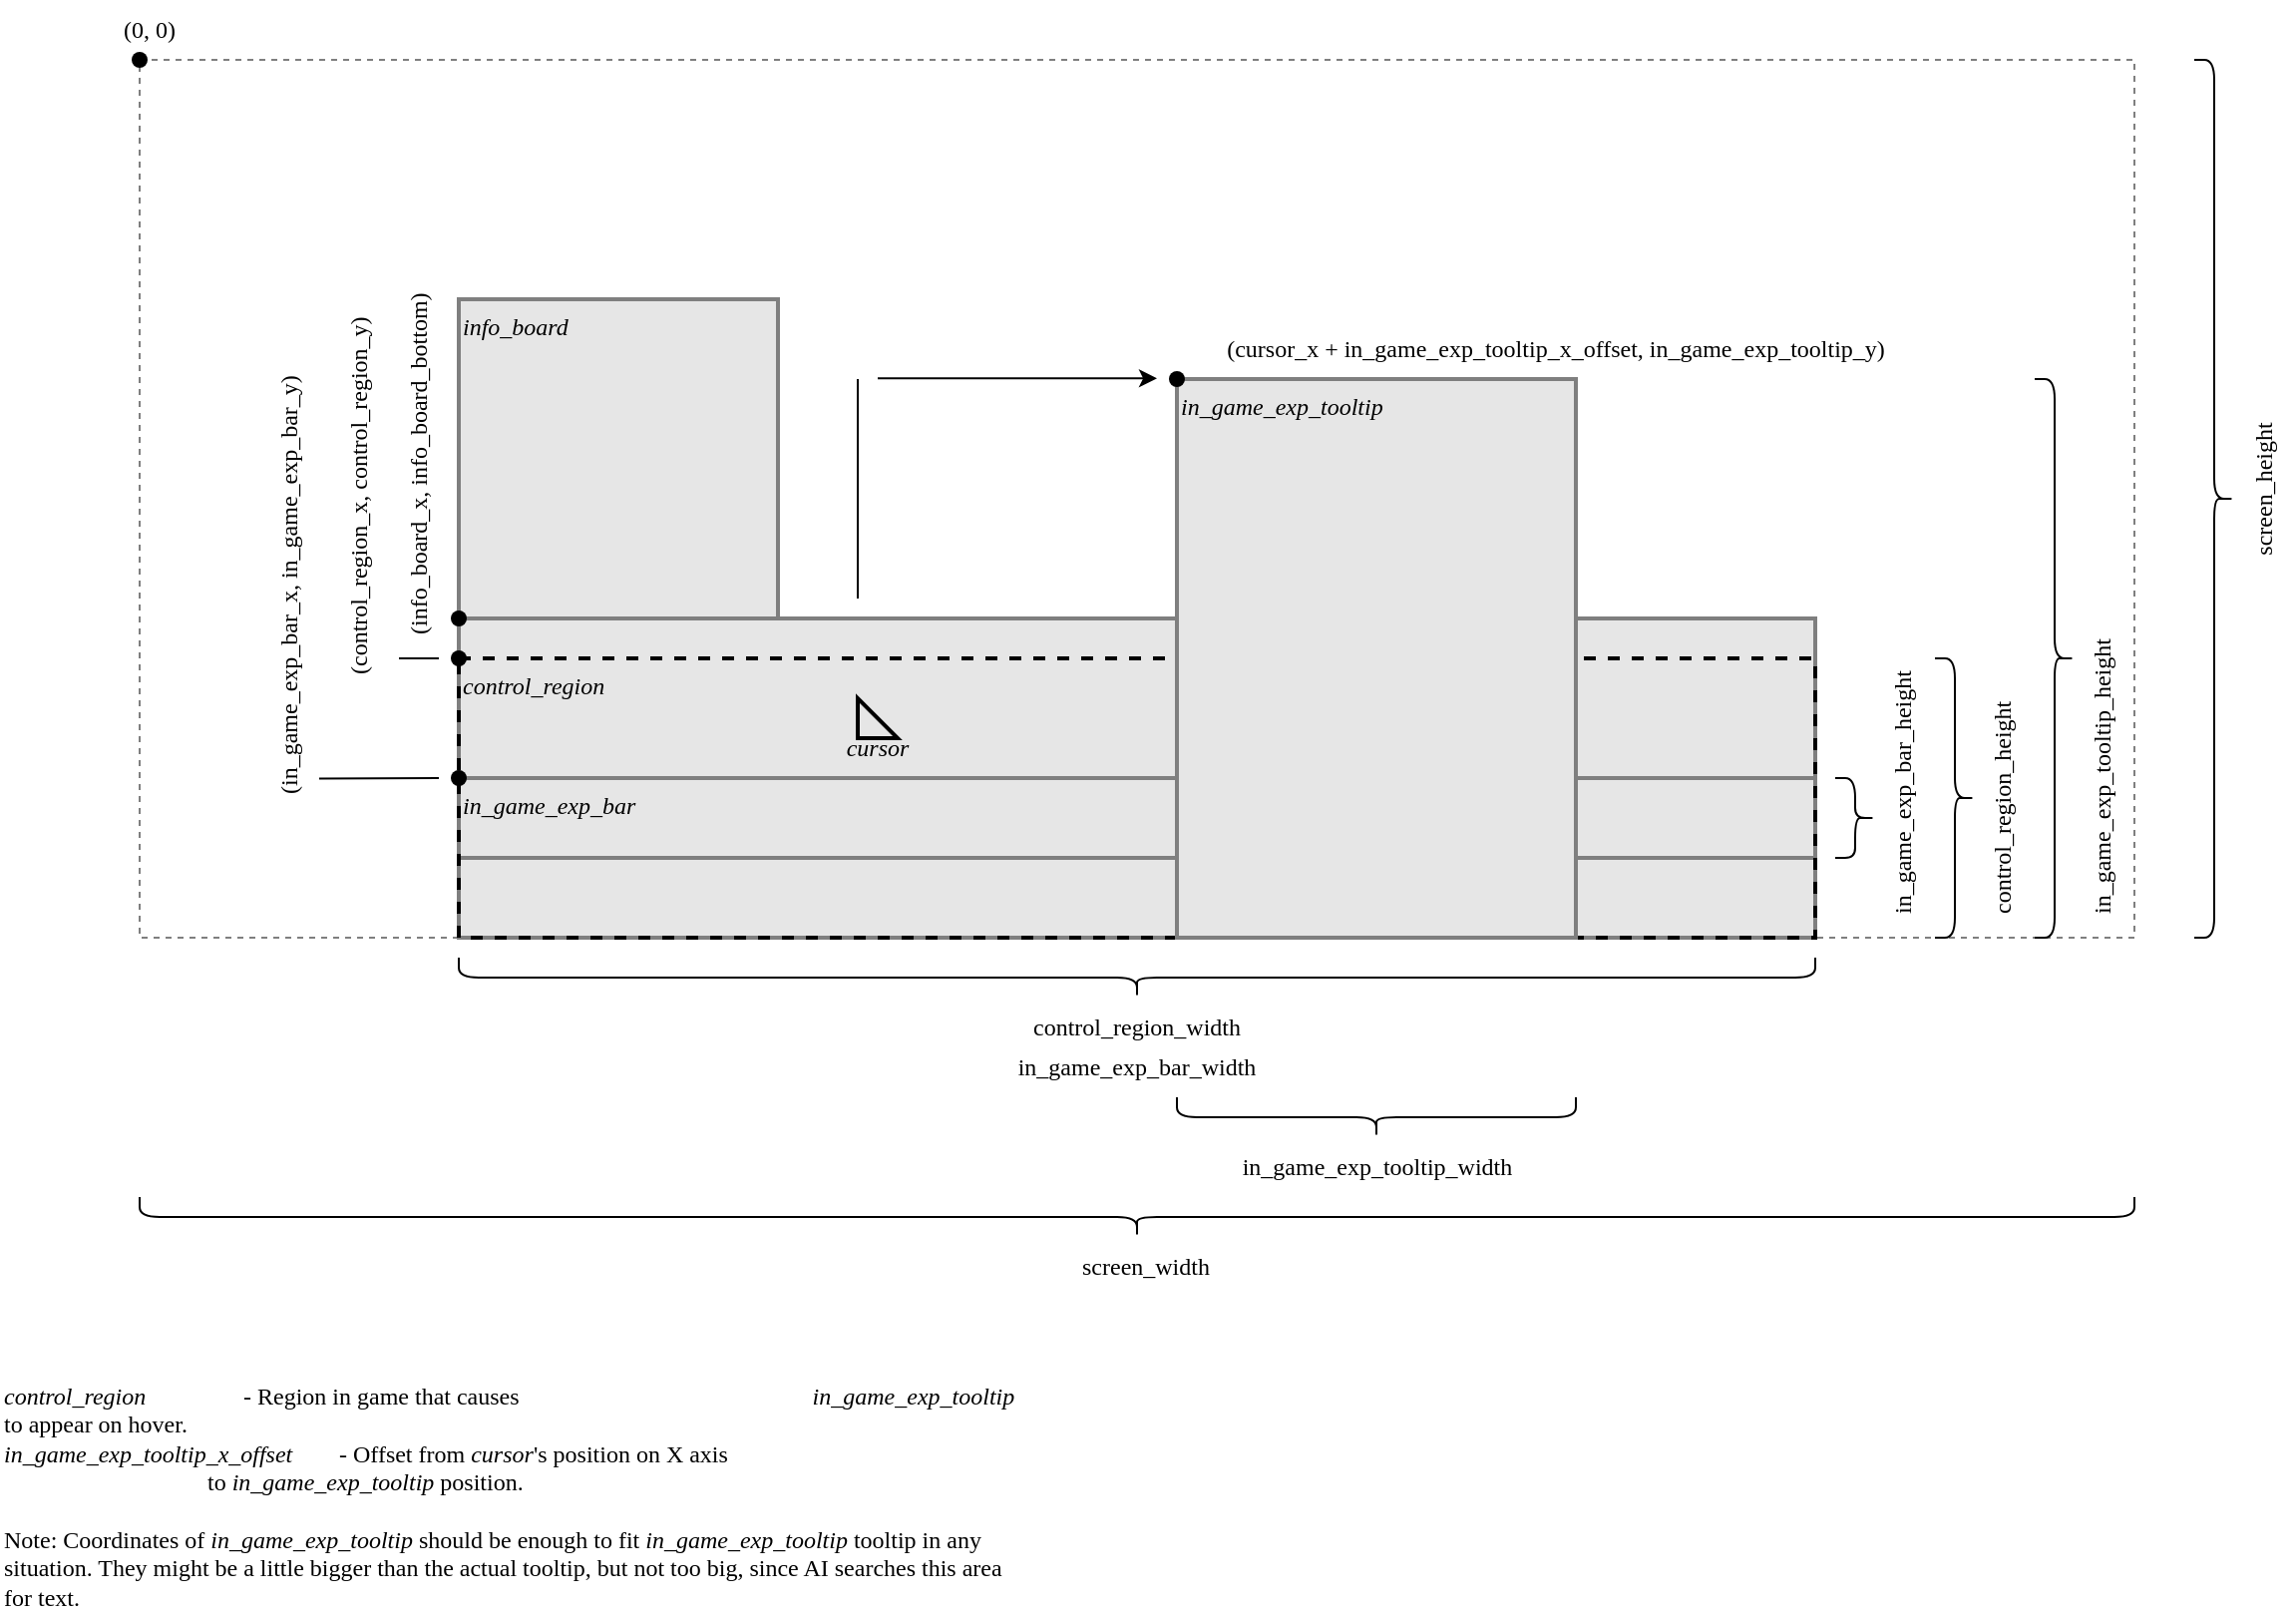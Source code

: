 <mxfile version="22.0.3" type="device">
  <diagram name="Page-1" id="kImuXyIzNoChx7QhpIxG">
    <mxGraphModel dx="1418" dy="837" grid="1" gridSize="10" guides="1" tooltips="1" connect="1" arrows="1" fold="1" page="1" pageScale="1" pageWidth="1169" pageHeight="827" math="0" shadow="0">
      <root>
        <mxCell id="0" />
        <mxCell id="1" parent="0" />
        <mxCell id="0Tcj5YBdf_HCPR3OIGFo-66" value="" style="rounded=0;whiteSpace=wrap;html=1;dashed=1;fillColor=none;fontFamily=Inconsolata;strokeColor=#7F7F7F;" parent="1" vertex="1">
          <mxGeometry x="80" y="40" width="1000" height="440" as="geometry" />
        </mxCell>
        <mxCell id="0Tcj5YBdf_HCPR3OIGFo-4" value="" style="rounded=0;whiteSpace=wrap;html=1;fontFamily=Inconsolata;fillColor=#E6E6E6;strokeWidth=2;strokeColor=#7F7F7F;" parent="1" vertex="1">
          <mxGeometry x="240" y="320" width="680" height="160" as="geometry" />
        </mxCell>
        <mxCell id="0Tcj5YBdf_HCPR3OIGFo-5" value="" style="rounded=0;whiteSpace=wrap;html=1;fontFamily=Inconsolata;fillColor=#E6E6E6;strokeWidth=2;strokeColor=#7F7F7F;" parent="1" vertex="1">
          <mxGeometry x="240" y="400" width="680" height="40" as="geometry" />
        </mxCell>
        <mxCell id="fBJCcDiIpj2miUv44zqa-1" value="" style="rounded=0;whiteSpace=wrap;html=1;fillColor=none;strokeWidth=2;dashed=1;" parent="1" vertex="1">
          <mxGeometry x="240" y="340" width="680" height="140" as="geometry" />
        </mxCell>
        <mxCell id="0Tcj5YBdf_HCPR3OIGFo-12" value="" style="shape=curlyBracket;whiteSpace=wrap;html=1;rounded=1;labelPosition=left;verticalLabelPosition=middle;align=right;verticalAlign=middle;direction=north;size=0.5;strokeColor=#000000;fontFamily=Inconsolata;" parent="1" vertex="1">
          <mxGeometry x="240" y="490" width="680" height="20" as="geometry" />
        </mxCell>
        <mxCell id="0Tcj5YBdf_HCPR3OIGFo-13" value="control_region_width" style="text;html=1;strokeColor=none;fillColor=none;align=center;verticalAlign=middle;whiteSpace=wrap;rounded=0;fontFamily=Inconsolata;" parent="1" vertex="1">
          <mxGeometry x="505" y="510" width="150" height="30" as="geometry" />
        </mxCell>
        <mxCell id="0Tcj5YBdf_HCPR3OIGFo-14" value="" style="shape=curlyBracket;whiteSpace=wrap;html=1;rounded=1;flipH=1;labelPosition=right;verticalLabelPosition=middle;align=left;verticalAlign=middle;fontFamily=Inconsolata;" parent="1" vertex="1">
          <mxGeometry x="1030" y="200" width="20" height="280" as="geometry" />
        </mxCell>
        <mxCell id="0Tcj5YBdf_HCPR3OIGFo-15" value="control_region_height" style="text;html=1;strokeColor=none;fillColor=none;align=left;verticalAlign=top;whiteSpace=wrap;rounded=0;fontFamily=Inconsolata;rotation=270;" parent="1" vertex="1">
          <mxGeometry x="940" y="380" width="150" height="30" as="geometry" />
        </mxCell>
        <mxCell id="0Tcj5YBdf_HCPR3OIGFo-16" style="edgeStyle=orthogonalEdgeStyle;rounded=0;orthogonalLoop=1;jettySize=auto;html=1;exitX=0.5;exitY=1;exitDx=0;exitDy=0;fontFamily=Inconsolata;" parent="1" edge="1">
          <mxGeometry relative="1" as="geometry">
            <mxPoint x="580.0" y="540" as="sourcePoint" />
            <mxPoint x="580.0" y="540" as="targetPoint" />
          </mxGeometry>
        </mxCell>
        <mxCell id="0Tcj5YBdf_HCPR3OIGFo-18" value="(control_region_x, control_region_y)" style="text;html=1;strokeColor=none;fillColor=none;align=left;verticalAlign=middle;whiteSpace=wrap;rounded=0;fontFamily=Inconsolata;rotation=270;" parent="1" vertex="1">
          <mxGeometry x="70" y="220" width="240" height="20" as="geometry" />
        </mxCell>
        <mxCell id="0Tcj5YBdf_HCPR3OIGFo-22" value="(in_game_exp_bar_x, in_game_exp_bar_y)" style="text;html=1;strokeColor=none;fillColor=none;align=left;verticalAlign=middle;whiteSpace=wrap;rounded=0;fontFamily=Inconsolata;rotation=270;" parent="1" vertex="1">
          <mxGeometry x="35" y="280" width="240" height="20" as="geometry" />
        </mxCell>
        <mxCell id="0Tcj5YBdf_HCPR3OIGFo-23" value="" style="shape=waypoint;sketch=0;fillStyle=solid;size=6;pointerEvents=1;points=[];fillColor=none;resizable=0;rotatable=0;perimeter=centerPerimeter;snapToPoint=1;strokeColor=#000000;strokeWidth=2;fontFamily=Inconsolata;" parent="1" vertex="1">
          <mxGeometry x="230" y="390" width="20" height="20" as="geometry" />
        </mxCell>
        <mxCell id="0Tcj5YBdf_HCPR3OIGFo-7" value="" style="rounded=0;whiteSpace=wrap;html=1;fillColor=#E6E6E6;strokeWidth=2;fontFamily=Inconsolata;strokeColor=#7F7F7F;" parent="1" vertex="1">
          <mxGeometry x="600" y="200" width="200" height="280" as="geometry" />
        </mxCell>
        <mxCell id="0Tcj5YBdf_HCPR3OIGFo-26" value="" style="verticalLabelPosition=bottom;verticalAlign=top;html=1;shape=mxgraph.basic.obtuse_triangle;dx=0;strokeWidth=2;strokeColor=#000000;fillColor=#E6E6E6;movable=1;resizable=1;rotatable=1;deletable=1;editable=1;locked=0;connectable=1;container=0;fontFamily=Inconsolata;" parent="1" vertex="1">
          <mxGeometry x="440" y="360" width="20" height="20" as="geometry" />
        </mxCell>
        <mxCell id="0Tcj5YBdf_HCPR3OIGFo-28" value="&lt;i&gt;cursor&lt;/i&gt;" style="text;html=1;strokeColor=none;fillColor=none;align=center;verticalAlign=middle;whiteSpace=wrap;rounded=0;fontFamily=Inconsolata;movable=1;resizable=1;rotatable=1;deletable=1;editable=1;locked=0;connectable=1;container=0;" parent="1" vertex="1">
          <mxGeometry x="420" y="370" width="60" height="30" as="geometry" />
        </mxCell>
        <mxCell id="0Tcj5YBdf_HCPR3OIGFo-34" value="" style="endArrow=none;html=1;rounded=0;fontFamily=Inconsolata;" parent="1" edge="1">
          <mxGeometry width="50" height="50" relative="1" as="geometry">
            <mxPoint x="440" y="310" as="sourcePoint" />
            <mxPoint x="440" y="200" as="targetPoint" />
          </mxGeometry>
        </mxCell>
        <mxCell id="0Tcj5YBdf_HCPR3OIGFo-25" value="" style="shape=waypoint;sketch=0;fillStyle=solid;size=6;pointerEvents=1;points=[];fillColor=none;resizable=0;rotatable=0;perimeter=centerPerimeter;snapToPoint=1;strokeColor=#000000;strokeWidth=2;fontFamily=Inconsolata;" parent="1" vertex="1">
          <mxGeometry x="590" y="190" width="20" height="20" as="geometry" />
        </mxCell>
        <mxCell id="0Tcj5YBdf_HCPR3OIGFo-36" value="" style="endArrow=classic;html=1;rounded=0;entryX=0;entryY=0.5;entryDx=0;entryDy=0;entryPerimeter=0;fontFamily=Inconsolata;" parent="1" edge="1">
          <mxGeometry width="50" height="50" relative="1" as="geometry">
            <mxPoint x="450" y="199.67" as="sourcePoint" />
            <mxPoint x="590" y="199.67" as="targetPoint" />
          </mxGeometry>
        </mxCell>
        <mxCell id="0Tcj5YBdf_HCPR3OIGFo-37" value="" style="shape=curlyBracket;whiteSpace=wrap;html=1;rounded=1;flipH=1;labelPosition=right;verticalLabelPosition=middle;align=left;verticalAlign=middle;fontFamily=Inconsolata;" parent="1" vertex="1">
          <mxGeometry x="930" y="400" width="20" height="40" as="geometry" />
        </mxCell>
        <mxCell id="0Tcj5YBdf_HCPR3OIGFo-38" value="in_game_exp_bar_height" style="text;html=1;strokeColor=none;fillColor=none;align=left;verticalAlign=top;whiteSpace=wrap;rounded=0;fontFamily=Inconsolata;rotation=270;" parent="1" vertex="1">
          <mxGeometry x="880" y="370" width="170" height="30" as="geometry" />
        </mxCell>
        <mxCell id="0Tcj5YBdf_HCPR3OIGFo-39" value="in_game_exp_bar_width" style="text;html=1;strokeColor=none;fillColor=none;align=center;verticalAlign=middle;whiteSpace=wrap;rounded=0;fontFamily=Inconsolata;" parent="1" vertex="1">
          <mxGeometry x="490" y="530" width="180" height="30" as="geometry" />
        </mxCell>
        <mxCell id="0Tcj5YBdf_HCPR3OIGFo-40" value="(cursor_x + in_game_exp_tooltip_x_offset, in_game_exp_tooltip_y)" style="text;html=1;strokeColor=none;fillColor=none;align=center;verticalAlign=middle;whiteSpace=wrap;rounded=0;fontFamily=Inconsolata;" parent="1" vertex="1">
          <mxGeometry x="590" y="170" width="400" height="30" as="geometry" />
        </mxCell>
        <mxCell id="0Tcj5YBdf_HCPR3OIGFo-43" value="in_game_exp_tooltip_width" style="text;html=1;strokeColor=none;fillColor=none;align=center;verticalAlign=middle;whiteSpace=wrap;rounded=0;fontFamily=Inconsolata;" parent="1" vertex="1">
          <mxGeometry x="622.5" y="580" width="155" height="30" as="geometry" />
        </mxCell>
        <mxCell id="0Tcj5YBdf_HCPR3OIGFo-44" value="(info_board_x,&amp;nbsp;info_board_bottom)" style="text;html=1;strokeColor=none;fillColor=none;align=left;verticalAlign=middle;whiteSpace=wrap;rounded=0;fontFamily=Inconsolata;rotation=270;" parent="1" vertex="1">
          <mxGeometry x="110" y="210" width="220" height="20" as="geometry" />
        </mxCell>
        <mxCell id="0Tcj5YBdf_HCPR3OIGFo-46" value="" style="shape=curlyBracket;whiteSpace=wrap;html=1;rounded=1;flipH=1;labelPosition=right;verticalLabelPosition=middle;align=left;verticalAlign=middle;fontFamily=Inconsolata;" parent="1" vertex="1">
          <mxGeometry x="980" y="340" width="20" height="140" as="geometry" />
        </mxCell>
        <mxCell id="0Tcj5YBdf_HCPR3OIGFo-49" value="" style="shape=curlyBracket;whiteSpace=wrap;html=1;rounded=1;labelPosition=left;verticalLabelPosition=middle;align=right;verticalAlign=middle;direction=north;size=0.5;strokeColor=#000000;fontFamily=Inconsolata;" parent="1" vertex="1">
          <mxGeometry x="600" y="560" width="200" height="20" as="geometry" />
        </mxCell>
        <mxCell id="0Tcj5YBdf_HCPR3OIGFo-51" value="" style="shape=waypoint;sketch=0;fillStyle=solid;size=6;pointerEvents=1;points=[];fillColor=none;resizable=0;rotatable=0;perimeter=centerPerimeter;snapToPoint=1;strokeColor=#000000;strokeWidth=2;fontFamily=Inconsolata;" parent="1" vertex="1">
          <mxGeometry x="230" y="330" width="20" height="20" as="geometry" />
        </mxCell>
        <mxCell id="0Tcj5YBdf_HCPR3OIGFo-52" value="" style="endArrow=none;html=1;rounded=0;fontFamily=Inconsolata;" parent="1" edge="1">
          <mxGeometry width="50" height="50" relative="1" as="geometry">
            <mxPoint x="210" y="340" as="sourcePoint" />
            <mxPoint x="230" y="340" as="targetPoint" />
          </mxGeometry>
        </mxCell>
        <mxCell id="0Tcj5YBdf_HCPR3OIGFo-54" value="" style="endArrow=none;html=1;rounded=0;fontFamily=Inconsolata;" parent="1" edge="1">
          <mxGeometry width="50" height="50" relative="1" as="geometry">
            <mxPoint x="170" y="400.28" as="sourcePoint" />
            <mxPoint x="230" y="400" as="targetPoint" />
          </mxGeometry>
        </mxCell>
        <mxCell id="0Tcj5YBdf_HCPR3OIGFo-55" value="" style="rounded=0;whiteSpace=wrap;html=1;fillColor=#E6E6E6;strokeWidth=2;fontFamily=Inconsolata;strokeColor=#7F7F7F;" parent="1" vertex="1">
          <mxGeometry x="240" y="160" width="160" height="160" as="geometry" />
        </mxCell>
        <mxCell id="0Tcj5YBdf_HCPR3OIGFo-17" value="" style="shape=waypoint;sketch=0;fillStyle=solid;size=6;pointerEvents=1;points=[];fillColor=none;resizable=0;rotatable=0;perimeter=centerPerimeter;snapToPoint=1;strokeColor=#000000;strokeWidth=2;fontFamily=Inconsolata;" parent="1" vertex="1">
          <mxGeometry x="230" y="310" width="20" height="20" as="geometry" />
        </mxCell>
        <mxCell id="0Tcj5YBdf_HCPR3OIGFo-56" value="info_board" style="text;html=1;strokeColor=none;fillColor=none;align=left;verticalAlign=top;whiteSpace=wrap;rounded=0;fontFamily=Inconsolata;fontStyle=2" parent="1" vertex="1">
          <mxGeometry x="240" y="160" width="60" height="30" as="geometry" />
        </mxCell>
        <mxCell id="0Tcj5YBdf_HCPR3OIGFo-57" value="in_game_exp_tooltip" style="text;html=1;strokeColor=none;fillColor=none;align=left;verticalAlign=top;whiteSpace=wrap;rounded=0;fontFamily=Inconsolata;fontStyle=2" parent="1" vertex="1">
          <mxGeometry x="600" y="200" width="146" height="30" as="geometry" />
        </mxCell>
        <mxCell id="0Tcj5YBdf_HCPR3OIGFo-58" value="in_game_exp_bar" style="text;html=1;strokeColor=none;fillColor=none;align=left;verticalAlign=top;whiteSpace=wrap;rounded=0;fontFamily=Inconsolata;fontStyle=2" parent="1" vertex="1">
          <mxGeometry x="240" y="400" width="146" height="30" as="geometry" />
        </mxCell>
        <mxCell id="0Tcj5YBdf_HCPR3OIGFo-59" value="" style="shape=curlyBracket;whiteSpace=wrap;html=1;rounded=1;labelPosition=left;verticalLabelPosition=middle;align=right;verticalAlign=middle;direction=north;size=0.5;strokeColor=#000000;fontFamily=Inconsolata;" parent="1" vertex="1">
          <mxGeometry x="80" y="610" width="1000" height="20" as="geometry" />
        </mxCell>
        <mxCell id="0Tcj5YBdf_HCPR3OIGFo-60" value="screen_width" style="text;html=1;strokeColor=none;fillColor=none;align=center;verticalAlign=middle;whiteSpace=wrap;rounded=0;fontFamily=Inconsolata;" parent="1" vertex="1">
          <mxGeometry x="507" y="630" width="155" height="30" as="geometry" />
        </mxCell>
        <mxCell id="0Tcj5YBdf_HCPR3OIGFo-61" value="" style="shape=waypoint;sketch=0;fillStyle=solid;size=6;pointerEvents=1;points=[];fillColor=none;resizable=0;rotatable=0;perimeter=centerPerimeter;snapToPoint=1;strokeColor=#000000;strokeWidth=2;fontFamily=Inconsolata;" parent="1" vertex="1">
          <mxGeometry x="70" y="30" width="20" height="20" as="geometry" />
        </mxCell>
        <mxCell id="0Tcj5YBdf_HCPR3OIGFo-62" value="(0, 0)" style="text;html=1;strokeColor=none;fillColor=none;align=left;verticalAlign=middle;whiteSpace=wrap;rounded=0;fontFamily=Inconsolata;" parent="1" vertex="1">
          <mxGeometry x="70" y="10" width="85" height="30" as="geometry" />
        </mxCell>
        <mxCell id="0Tcj5YBdf_HCPR3OIGFo-64" value="" style="shape=curlyBracket;whiteSpace=wrap;html=1;rounded=1;flipH=1;labelPosition=right;verticalLabelPosition=middle;align=left;verticalAlign=middle;fontFamily=Inconsolata;" parent="1" vertex="1">
          <mxGeometry x="1110" y="40" width="20" height="440" as="geometry" />
        </mxCell>
        <mxCell id="0Tcj5YBdf_HCPR3OIGFo-65" value="screen_height" style="text;html=1;strokeColor=none;fillColor=none;align=center;verticalAlign=middle;whiteSpace=wrap;rounded=0;fontFamily=Inconsolata;rotation=270;" parent="1" vertex="1">
          <mxGeometry x="1070" y="240" width="150" height="30" as="geometry" />
        </mxCell>
        <mxCell id="1FA002rf737X_UtI6xj9-2" value="in_game_exp_tooltip_height" style="text;html=1;strokeColor=none;fillColor=none;align=left;verticalAlign=top;whiteSpace=wrap;rounded=0;fontFamily=Inconsolata;rotation=270;" parent="1" vertex="1">
          <mxGeometry x="990" y="380" width="150" height="30" as="geometry" />
        </mxCell>
        <mxCell id="1FA002rf737X_UtI6xj9-3" value="&lt;i&gt;control_region&lt;/i&gt;&amp;nbsp;&lt;span style=&quot;&quot;&gt;&lt;span style=&quot;&quot;&gt;&amp;nbsp;&amp;nbsp;&amp;nbsp;&amp;nbsp;&lt;/span&gt;&lt;/span&gt;&lt;span style=&quot;&quot;&gt;&lt;span style=&quot;&quot;&gt;&amp;nbsp;&amp;nbsp;&amp;nbsp;&amp;nbsp;&lt;span style=&quot;&quot;&gt;&lt;span style=&quot;&quot;&gt;&amp;nbsp;&amp;nbsp;&amp;nbsp;&amp;nbsp;&lt;/span&gt;&lt;/span&gt;&lt;span style=&quot;&quot;&gt;&lt;span style=&quot;&quot;&gt;&amp;nbsp;&lt;span style=&quot;white-space: pre;&quot;&gt;&#x9;&lt;/span&gt;&lt;/span&gt;&lt;/span&gt;&lt;/span&gt;&lt;/span&gt;- Region in game that causes&amp;nbsp;&lt;span style=&quot;&quot;&gt;&lt;span style=&quot;&quot;&gt;&amp;nbsp;&amp;nbsp;&amp;nbsp;&amp;nbsp;&lt;/span&gt;&lt;/span&gt;&lt;span style=&quot;&quot;&gt;&lt;span style=&quot;&quot;&gt;&amp;nbsp;&amp;nbsp;&amp;nbsp;&amp;nbsp;&lt;/span&gt;&lt;/span&gt;&lt;span style=&quot;&quot;&gt;&lt;span style=&quot;&quot;&gt;&amp;nbsp;&amp;nbsp;&amp;nbsp;&amp;nbsp;&lt;/span&gt;&lt;/span&gt;&amp;nbsp; &lt;span style=&quot;&quot;&gt;&lt;span style=&quot;&quot;&gt;&amp;nbsp;&amp;nbsp;&amp;nbsp;&amp;nbsp;&lt;/span&gt;&lt;/span&gt;&lt;span style=&quot;&quot;&gt;&lt;span style=&quot;&quot;&gt;&amp;nbsp;&amp;nbsp;&amp;nbsp;&amp;nbsp;&lt;/span&gt;&lt;span style=&quot;&quot;&gt;&lt;span style=&quot;&quot;&gt;&amp;nbsp;&amp;nbsp;&amp;nbsp;&amp;nbsp;&lt;/span&gt;&lt;/span&gt; &lt;/span&gt;&amp;nbsp;&lt;span style=&quot;&quot;&gt;&lt;span style=&quot;&quot;&gt;&amp;nbsp;&amp;nbsp;&amp;nbsp;&amp;nbsp;&lt;/span&gt;&lt;/span&gt;&lt;span style=&quot;&quot;&gt;&lt;span style=&quot;&quot;&gt;&amp;nbsp;&amp;nbsp;&amp;nbsp;&amp;nbsp;&lt;/span&gt;&lt;/span&gt;&lt;span style=&quot;&quot;&gt;&lt;span style=&quot;&quot;&gt;&amp;nbsp;&amp;nbsp;&amp;nbsp;&amp;nbsp;&lt;/span&gt;&lt;/span&gt;&amp;nbsp;&amp;nbsp;&lt;span style=&quot;&quot;&gt;&lt;span style=&quot;white-space: pre;&quot;&gt;&amp;nbsp;&amp;nbsp;&amp;nbsp;&amp;nbsp;&lt;/span&gt;&lt;/span&gt;&lt;span style=&quot;&quot;&gt;&lt;span style=&quot;white-space: pre;&quot;&gt;&amp;nbsp;&amp;nbsp;&lt;/span&gt;&lt;/span&gt;&lt;i&gt;in_game_exp_tooltip&lt;/i&gt; to appear on hover.&lt;br&gt;&lt;i&gt;in_game_exp_tooltip_x_offset&amp;nbsp;&lt;span style=&quot;white-space: pre;&quot;&gt;&#x9;&lt;/span&gt;&lt;/i&gt;- Offset from &lt;i&gt;cursor&lt;/i&gt;&#39;s position on X axis &lt;span style=&quot;&quot;&gt;&lt;span style=&quot;white-space: pre;&quot;&gt;&amp;nbsp;&amp;nbsp;&amp;nbsp;&amp;nbsp;&lt;/span&gt;&lt;/span&gt;&lt;span style=&quot;&quot;&gt;&lt;span style=&quot;white-space: pre;&quot;&gt;&amp;nbsp;&amp;nbsp;&amp;nbsp;&amp;nbsp;&lt;/span&gt;&lt;/span&gt;&lt;span style=&quot;&quot;&gt;&lt;span style=&quot;white-space: pre;&quot;&gt;&amp;nbsp;&amp;nbsp;&amp;nbsp;&amp;nbsp;&lt;/span&gt;&lt;/span&gt;&lt;span style=&quot;&quot;&gt;&lt;span style=&quot;white-space: pre;&quot;&gt;&amp;nbsp;&amp;nbsp;&amp;nbsp;&amp;nbsp;&lt;/span&gt;&lt;/span&gt;&lt;span style=&quot;&quot;&gt;&lt;span style=&quot;white-space: pre;&quot;&gt;&amp;nbsp;&amp;nbsp;&amp;nbsp;&amp;nbsp;&lt;span style=&quot;white-space: pre;&quot;&gt;&#x9;&lt;span style=&quot;white-space: pre;&quot;&gt;&#x9;&lt;/span&gt; &lt;/span&gt; &lt;/span&gt;&lt;/span&gt;to&amp;nbsp;&lt;i style=&quot;border-color: var(--border-color);&quot;&gt;in_game_exp_tooltip&lt;/i&gt;&amp;nbsp;position.&lt;br&gt;&lt;br&gt;Note: Coordinates of &lt;i&gt;in_game_exp_tooltip&lt;/i&gt; should be enough to fit&amp;nbsp;&lt;i style=&quot;border-color: var(--border-color);&quot;&gt;in_game_exp_tooltip&lt;/i&gt;&amp;nbsp;tooltip in any situation. They might be a little bigger than the actual tooltip, but not too big, since AI searches this area for text." style="text;html=1;strokeColor=none;fillColor=none;align=left;verticalAlign=bottom;whiteSpace=wrap;rounded=0;fontFamily=Inconsolata;" parent="1" vertex="1">
          <mxGeometry x="10" y="690" width="510" height="130" as="geometry" />
        </mxCell>
        <mxCell id="1FA002rf737X_UtI6xj9-4" value="control_region" style="text;html=1;strokeColor=none;fillColor=none;align=left;verticalAlign=top;whiteSpace=wrap;rounded=0;fontFamily=Inconsolata;fontStyle=2" parent="1" vertex="1">
          <mxGeometry x="240" y="340" width="146" height="30" as="geometry" />
        </mxCell>
      </root>
    </mxGraphModel>
  </diagram>
</mxfile>
